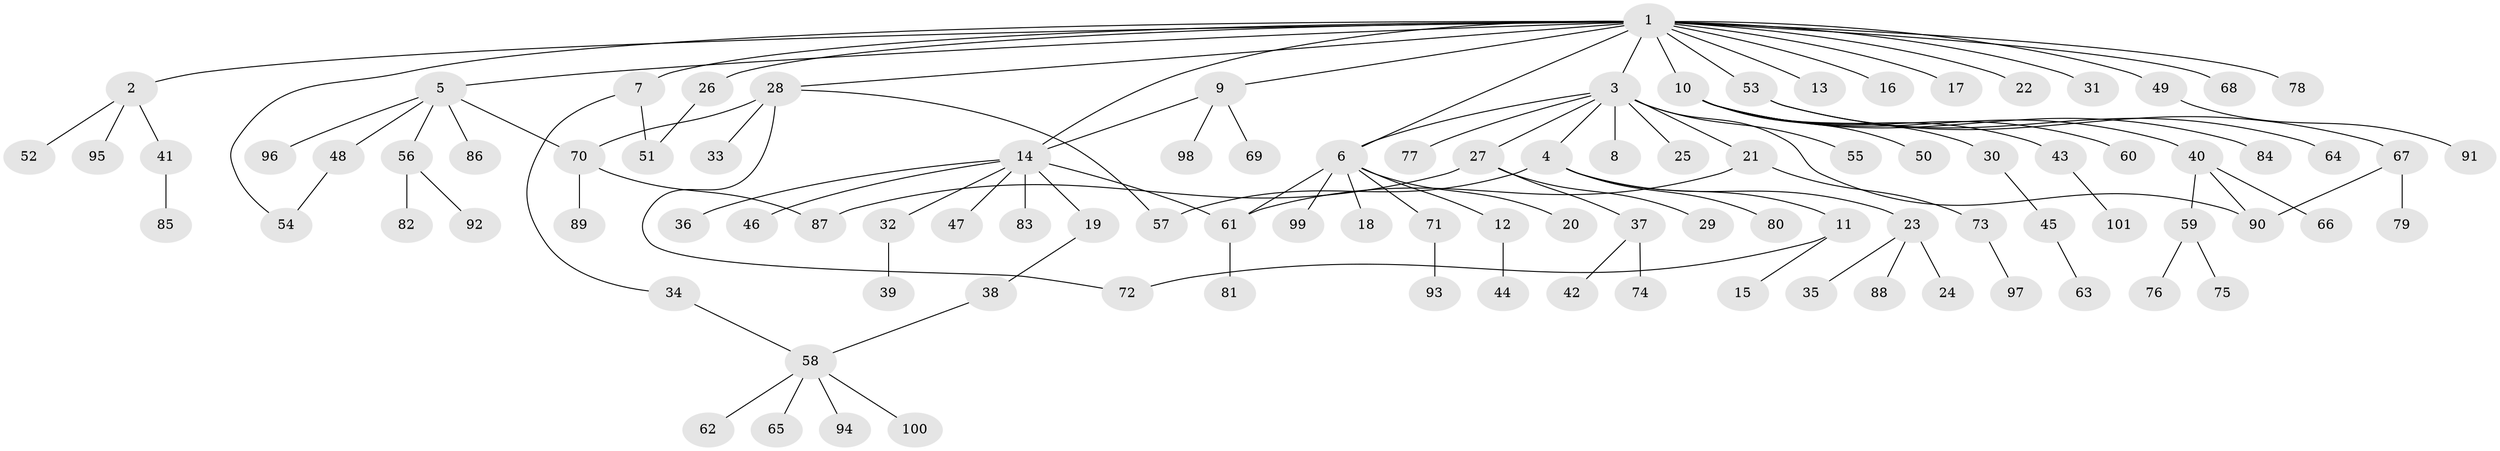 // coarse degree distribution, {12: 0.03225806451612903, 2: 0.1935483870967742, 5: 0.12903225806451613, 3: 0.1935483870967742, 4: 0.06451612903225806, 1: 0.3870967741935484}
// Generated by graph-tools (version 1.1) at 2025/50/03/04/25 22:50:32]
// undirected, 101 vertices, 113 edges
graph export_dot {
  node [color=gray90,style=filled];
  1;
  2;
  3;
  4;
  5;
  6;
  7;
  8;
  9;
  10;
  11;
  12;
  13;
  14;
  15;
  16;
  17;
  18;
  19;
  20;
  21;
  22;
  23;
  24;
  25;
  26;
  27;
  28;
  29;
  30;
  31;
  32;
  33;
  34;
  35;
  36;
  37;
  38;
  39;
  40;
  41;
  42;
  43;
  44;
  45;
  46;
  47;
  48;
  49;
  50;
  51;
  52;
  53;
  54;
  55;
  56;
  57;
  58;
  59;
  60;
  61;
  62;
  63;
  64;
  65;
  66;
  67;
  68;
  69;
  70;
  71;
  72;
  73;
  74;
  75;
  76;
  77;
  78;
  79;
  80;
  81;
  82;
  83;
  84;
  85;
  86;
  87;
  88;
  89;
  90;
  91;
  92;
  93;
  94;
  95;
  96;
  97;
  98;
  99;
  100;
  101;
  1 -- 2;
  1 -- 3;
  1 -- 5;
  1 -- 6;
  1 -- 7;
  1 -- 9;
  1 -- 10;
  1 -- 13;
  1 -- 14;
  1 -- 16;
  1 -- 17;
  1 -- 22;
  1 -- 26;
  1 -- 28;
  1 -- 31;
  1 -- 49;
  1 -- 53;
  1 -- 54;
  1 -- 68;
  1 -- 78;
  2 -- 41;
  2 -- 52;
  2 -- 95;
  3 -- 4;
  3 -- 6;
  3 -- 8;
  3 -- 21;
  3 -- 25;
  3 -- 27;
  3 -- 55;
  3 -- 77;
  3 -- 90;
  4 -- 11;
  4 -- 23;
  4 -- 57;
  4 -- 80;
  5 -- 48;
  5 -- 56;
  5 -- 70;
  5 -- 86;
  5 -- 96;
  6 -- 12;
  6 -- 18;
  6 -- 20;
  6 -- 61;
  6 -- 71;
  6 -- 99;
  7 -- 34;
  7 -- 51;
  9 -- 14;
  9 -- 69;
  9 -- 98;
  10 -- 30;
  10 -- 40;
  10 -- 43;
  10 -- 50;
  10 -- 60;
  10 -- 84;
  11 -- 15;
  11 -- 72;
  12 -- 44;
  14 -- 19;
  14 -- 32;
  14 -- 36;
  14 -- 46;
  14 -- 47;
  14 -- 61;
  14 -- 83;
  19 -- 38;
  21 -- 61;
  21 -- 73;
  23 -- 24;
  23 -- 35;
  23 -- 88;
  26 -- 51;
  27 -- 29;
  27 -- 37;
  27 -- 87;
  28 -- 33;
  28 -- 57;
  28 -- 70;
  28 -- 72;
  30 -- 45;
  32 -- 39;
  34 -- 58;
  37 -- 42;
  37 -- 74;
  38 -- 58;
  40 -- 59;
  40 -- 66;
  40 -- 90;
  41 -- 85;
  43 -- 101;
  45 -- 63;
  48 -- 54;
  49 -- 91;
  53 -- 64;
  53 -- 67;
  56 -- 82;
  56 -- 92;
  58 -- 62;
  58 -- 65;
  58 -- 94;
  58 -- 100;
  59 -- 75;
  59 -- 76;
  61 -- 81;
  67 -- 79;
  67 -- 90;
  70 -- 87;
  70 -- 89;
  71 -- 93;
  73 -- 97;
}
